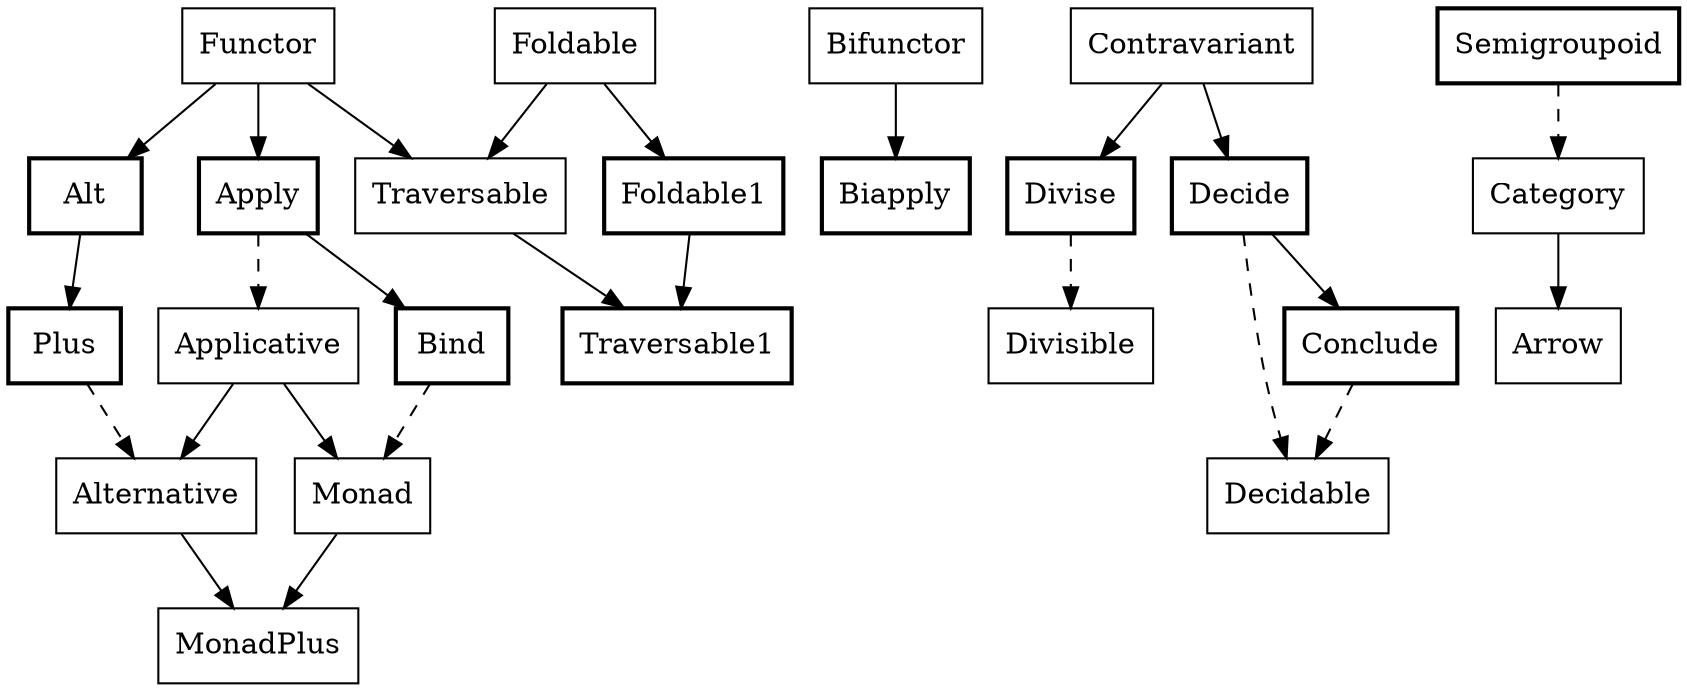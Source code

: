 digraph {
  node[shape=box];
  functor [label="Functor"];
  foldable [label="Foldable"];
  traversable [label="Traversable"];
  apply [label="Apply", penwidth=2.0];
  bind [label="Bind", penwidth=2.0];
  applicative [label="Applicative"];
  alt [label="Alt", penwidth=2.0];
  plus [label="Plus", penwidth=2.0];
  alternative [label="Alternative"];
  monad [label="Monad"];
  monad_plus [label="MonadPlus"];
  foldable1 [label="Foldable1", penwidth=2.0];
  traversable1 [label="Traversable1", penwidth=2.0];
  bifunctor [label="Bifunctor"];
  biapply [label="Biapply", penwidth=2.0];
  contravariant [label="Contravariant"];
  divise [label="Divise", penwidth=2.0];
  decide [label="Decide", penwidth=2.0];
  divisible [label="Divisible"];
  decidable [label="Decidable"];
  conclude [label="Conclude", penwidth=2.0];
  semigroupoid [label="Semigroupoid", penwidth=2.0];
  category [label="Category"];
  arrow [label="Arrow"];
  functor -> apply;
  functor -> alt;
  apply -> bind;
  apply -> applicative [style=dashed];
  alt -> plus;
  plus -> alternative [style=dashed];
  applicative -> alternative;
  applicative -> monad;
  bind -> monad [style=dashed];
  monad -> monad_plus;
  alternative -> monad_plus;
  functor -> traversable;
  foldable -> traversable;
  foldable -> foldable1;
  foldable1 -> traversable1;
  traversable -> traversable1;
  bifunctor -> biapply;
  contravariant -> divise;
  contravariant -> decide;
  divise -> divisible [style=dashed];
  decide -> decidable [style=dashed];
  decide -> conclude;
  conclude -> decidable [style=dashed];
  semigroupoid -> category [style=dashed];
  category -> arrow;
}
